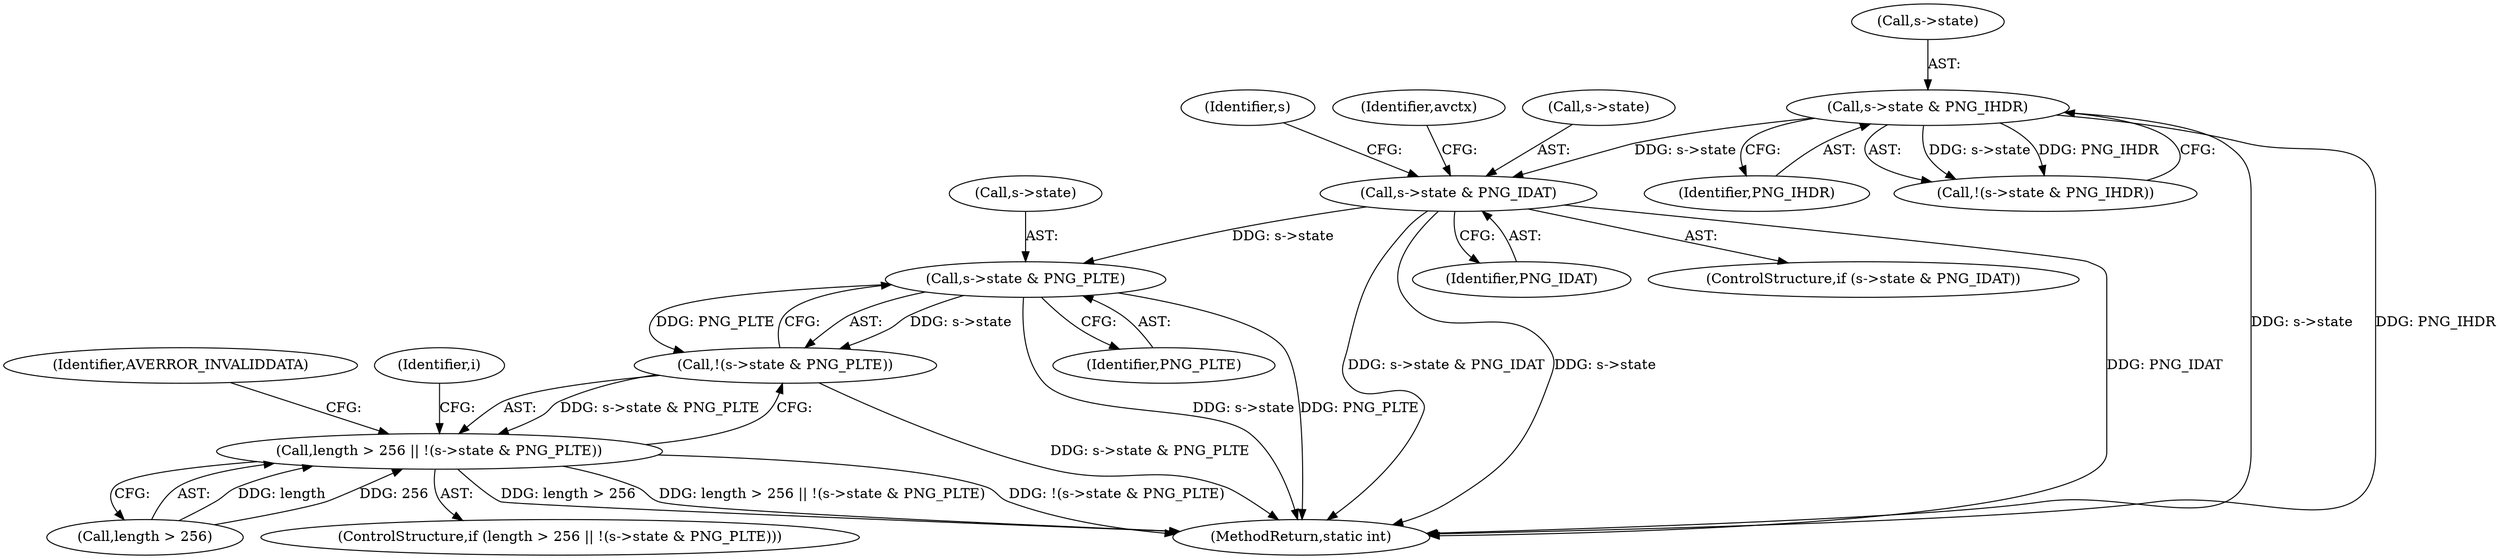 digraph "0_FFmpeg_e477f09d0b3619f3d29173b2cd593e17e2d1978e_0@pointer" {
"1000124" [label="(Call,s->state & PNG_IDAT)"];
"1000111" [label="(Call,s->state & PNG_IHDR)"];
"1000149" [label="(Call,s->state & PNG_PLTE)"];
"1000148" [label="(Call,!(s->state & PNG_PLTE))"];
"1000144" [label="(Call,length > 256 || !(s->state & PNG_PLTE))"];
"1000115" [label="(Identifier,PNG_IHDR)"];
"1000124" [label="(Call,s->state & PNG_IDAT)"];
"1000139" [label="(Identifier,s)"];
"1000153" [label="(Identifier,PNG_PLTE)"];
"1000144" [label="(Call,length > 256 || !(s->state & PNG_PLTE))"];
"1000155" [label="(Identifier,AVERROR_INVALIDDATA)"];
"1000131" [label="(Identifier,avctx)"];
"1000111" [label="(Call,s->state & PNG_IHDR)"];
"1000125" [label="(Call,s->state)"];
"1000145" [label="(Call,length > 256)"];
"1000110" [label="(Call,!(s->state & PNG_IHDR))"];
"1000128" [label="(Identifier,PNG_IDAT)"];
"1000112" [label="(Call,s->state)"];
"1000150" [label="(Call,s->state)"];
"1000158" [label="(Identifier,i)"];
"1000123" [label="(ControlStructure,if (s->state & PNG_IDAT))"];
"1000148" [label="(Call,!(s->state & PNG_PLTE))"];
"1000149" [label="(Call,s->state & PNG_PLTE)"];
"1000143" [label="(ControlStructure,if (length > 256 || !(s->state & PNG_PLTE)))"];
"1000296" [label="(MethodReturn,static int)"];
"1000124" -> "1000123"  [label="AST: "];
"1000124" -> "1000128"  [label="CFG: "];
"1000125" -> "1000124"  [label="AST: "];
"1000128" -> "1000124"  [label="AST: "];
"1000131" -> "1000124"  [label="CFG: "];
"1000139" -> "1000124"  [label="CFG: "];
"1000124" -> "1000296"  [label="DDG: s->state"];
"1000124" -> "1000296"  [label="DDG: PNG_IDAT"];
"1000124" -> "1000296"  [label="DDG: s->state & PNG_IDAT"];
"1000111" -> "1000124"  [label="DDG: s->state"];
"1000124" -> "1000149"  [label="DDG: s->state"];
"1000111" -> "1000110"  [label="AST: "];
"1000111" -> "1000115"  [label="CFG: "];
"1000112" -> "1000111"  [label="AST: "];
"1000115" -> "1000111"  [label="AST: "];
"1000110" -> "1000111"  [label="CFG: "];
"1000111" -> "1000296"  [label="DDG: s->state"];
"1000111" -> "1000296"  [label="DDG: PNG_IHDR"];
"1000111" -> "1000110"  [label="DDG: s->state"];
"1000111" -> "1000110"  [label="DDG: PNG_IHDR"];
"1000149" -> "1000148"  [label="AST: "];
"1000149" -> "1000153"  [label="CFG: "];
"1000150" -> "1000149"  [label="AST: "];
"1000153" -> "1000149"  [label="AST: "];
"1000148" -> "1000149"  [label="CFG: "];
"1000149" -> "1000296"  [label="DDG: PNG_PLTE"];
"1000149" -> "1000296"  [label="DDG: s->state"];
"1000149" -> "1000148"  [label="DDG: s->state"];
"1000149" -> "1000148"  [label="DDG: PNG_PLTE"];
"1000148" -> "1000144"  [label="AST: "];
"1000144" -> "1000148"  [label="CFG: "];
"1000148" -> "1000296"  [label="DDG: s->state & PNG_PLTE"];
"1000148" -> "1000144"  [label="DDG: s->state & PNG_PLTE"];
"1000144" -> "1000143"  [label="AST: "];
"1000144" -> "1000145"  [label="CFG: "];
"1000145" -> "1000144"  [label="AST: "];
"1000155" -> "1000144"  [label="CFG: "];
"1000158" -> "1000144"  [label="CFG: "];
"1000144" -> "1000296"  [label="DDG: length > 256"];
"1000144" -> "1000296"  [label="DDG: length > 256 || !(s->state & PNG_PLTE)"];
"1000144" -> "1000296"  [label="DDG: !(s->state & PNG_PLTE)"];
"1000145" -> "1000144"  [label="DDG: length"];
"1000145" -> "1000144"  [label="DDG: 256"];
}
